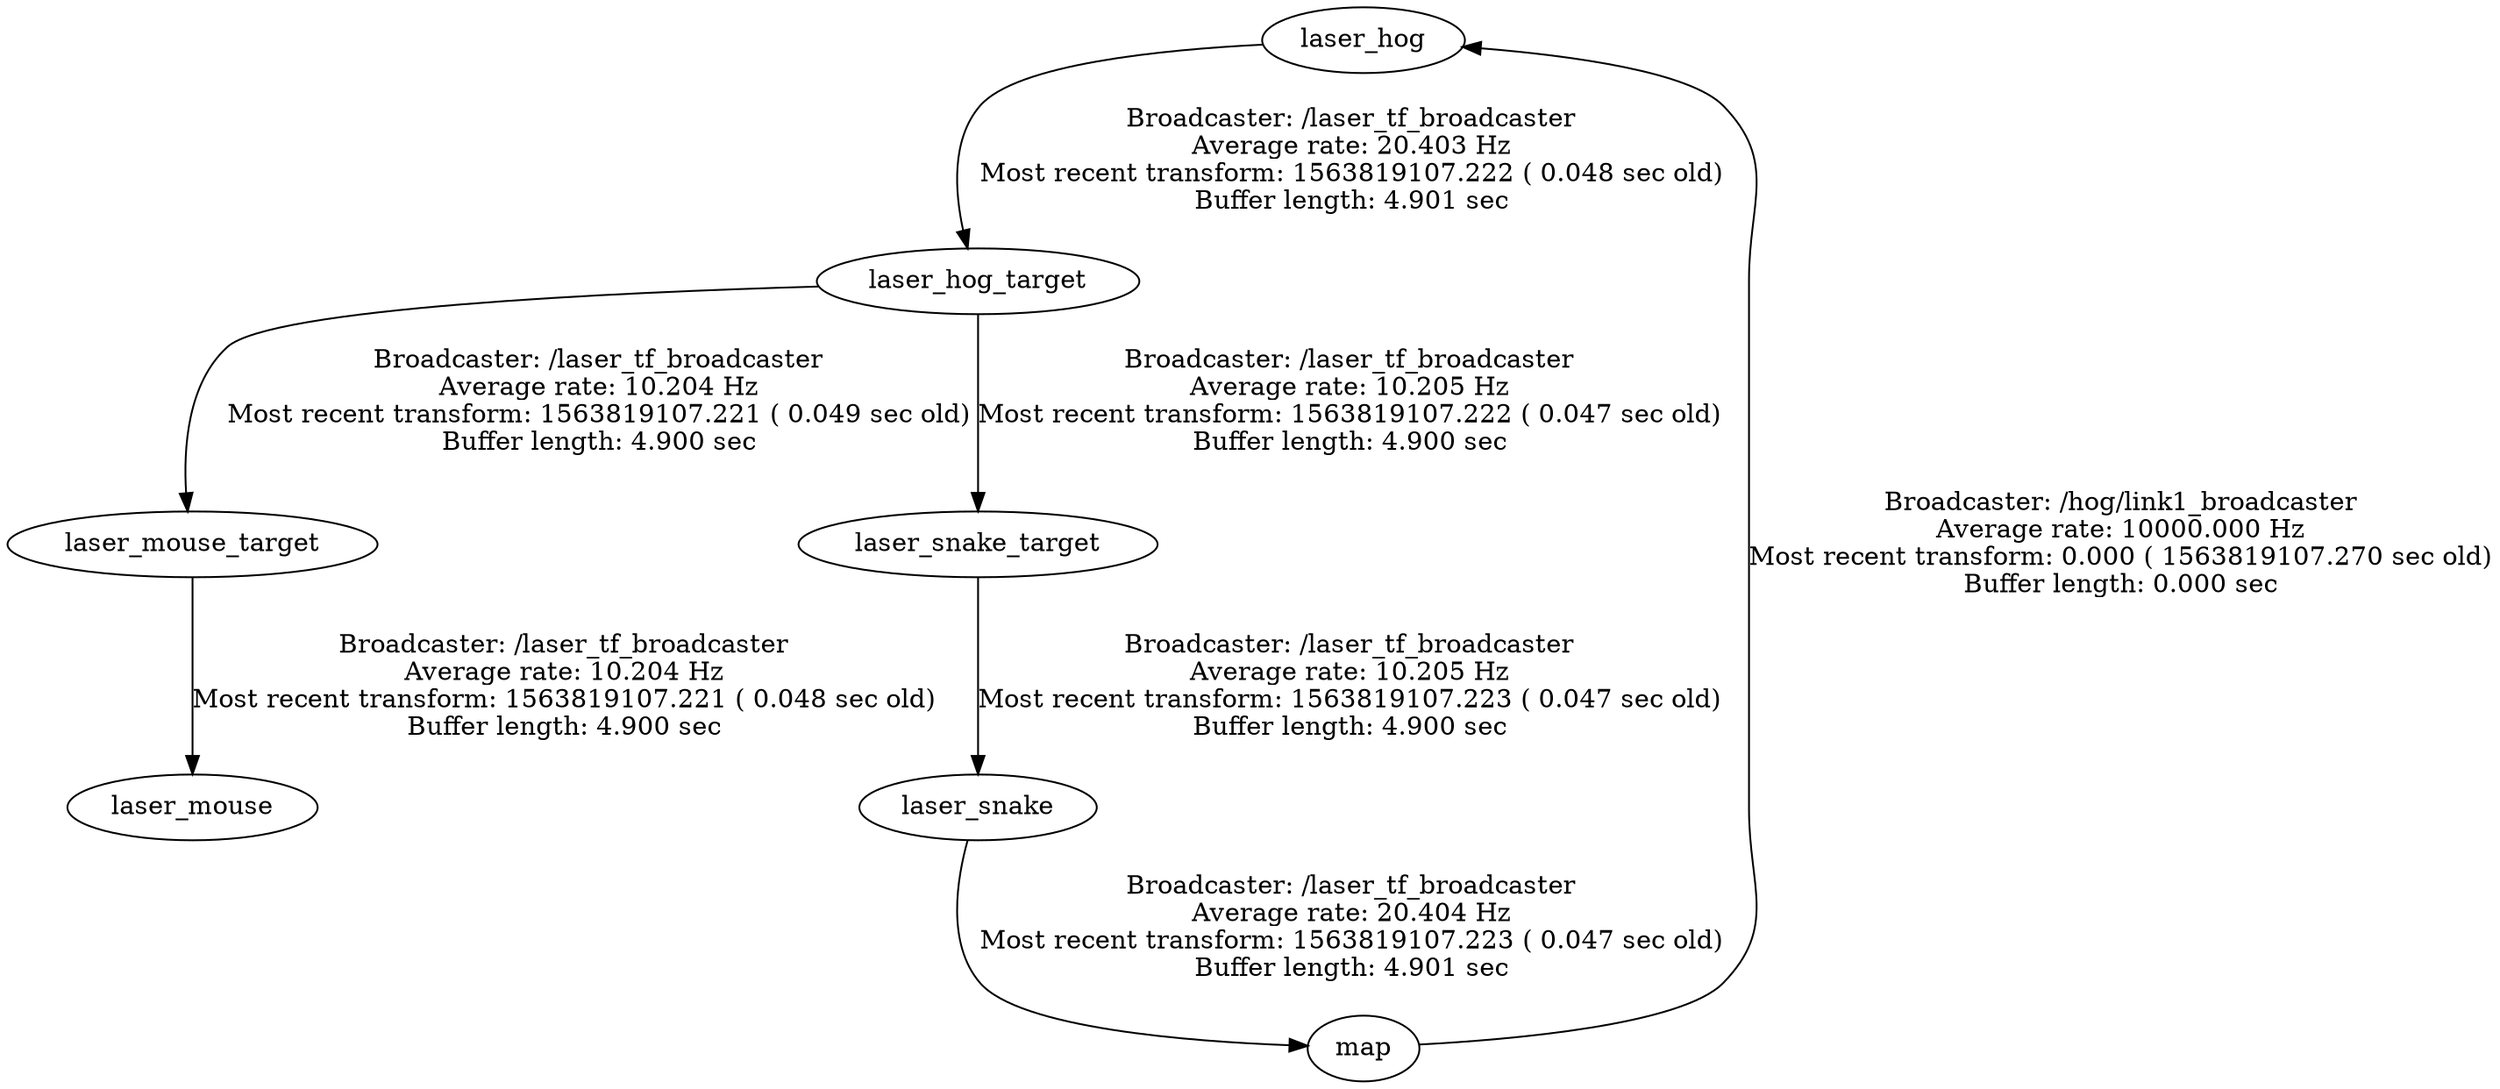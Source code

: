 digraph G {
"laser_hog" -> "laser_hog_target"[label="Broadcaster: /laser_tf_broadcaster\nAverage rate: 20.403 Hz\nMost recent transform: 1563819107.222 ( 0.048 sec old)\nBuffer length: 4.901 sec\n"];
"map" -> "laser_hog"[label="Broadcaster: /hog/link1_broadcaster\nAverage rate: 10000.000 Hz\nMost recent transform: 0.000 ( 1563819107.270 sec old)\nBuffer length: 0.000 sec\n"];
"laser_hog_target" -> "laser_mouse_target"[label="Broadcaster: /laser_tf_broadcaster\nAverage rate: 10.204 Hz\nMost recent transform: 1563819107.221 ( 0.049 sec old)\nBuffer length: 4.900 sec\n"];
"laser_mouse_target" -> "laser_mouse"[label="Broadcaster: /laser_tf_broadcaster\nAverage rate: 10.204 Hz\nMost recent transform: 1563819107.221 ( 0.048 sec old)\nBuffer length: 4.900 sec\n"];
"laser_snake" -> "map"[label="Broadcaster: /laser_tf_broadcaster\nAverage rate: 20.404 Hz\nMost recent transform: 1563819107.223 ( 0.047 sec old)\nBuffer length: 4.901 sec\n"];
"laser_hog_target" -> "laser_snake_target"[label="Broadcaster: /laser_tf_broadcaster\nAverage rate: 10.205 Hz\nMost recent transform: 1563819107.222 ( 0.047 sec old)\nBuffer length: 4.900 sec\n"];
"laser_snake_target" -> "laser_snake"[label="Broadcaster: /laser_tf_broadcaster\nAverage rate: 10.205 Hz\nMost recent transform: 1563819107.223 ( 0.047 sec old)\nBuffer length: 4.900 sec\n"];
}